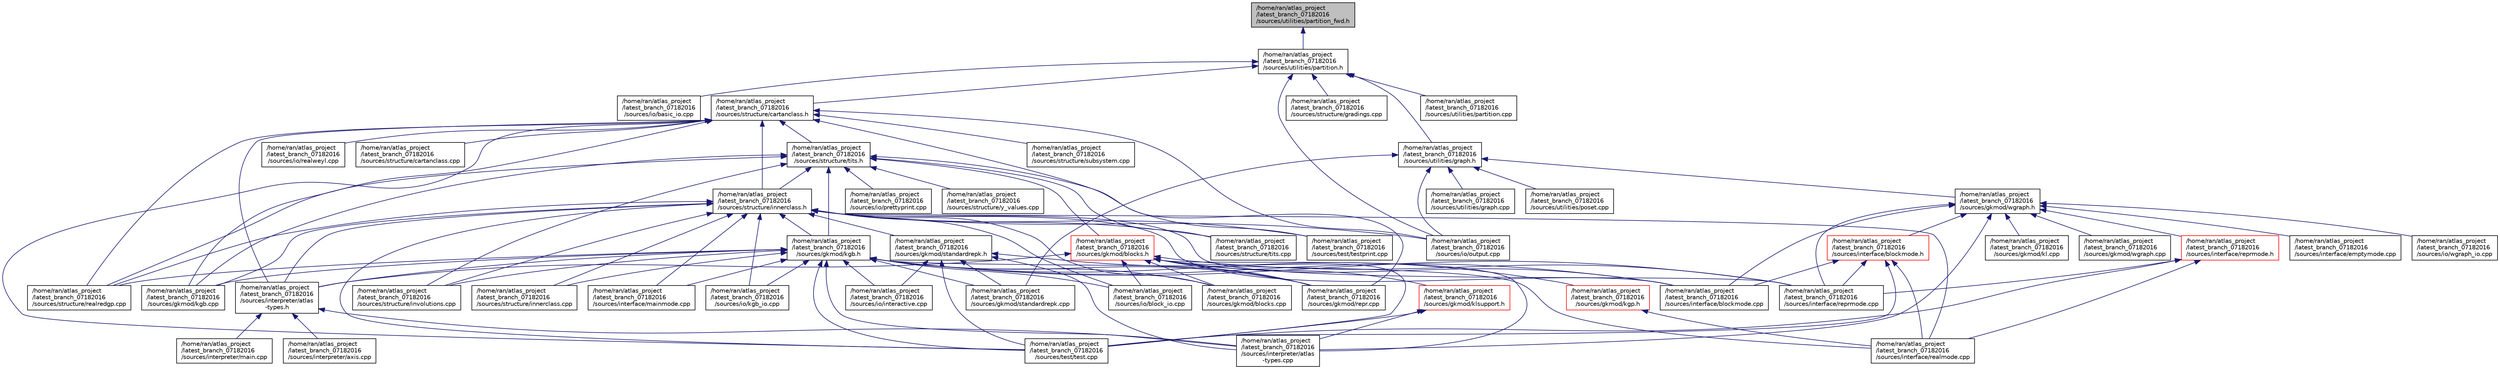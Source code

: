 digraph "/home/ran/atlas_project/latest_branch_07182016/sources/utilities/partition_fwd.h"
{
  edge [fontname="Helvetica",fontsize="10",labelfontname="Helvetica",labelfontsize="10"];
  node [fontname="Helvetica",fontsize="10",shape=record];
  Node1 [label="/home/ran/atlas_project\l/latest_branch_07182016\l/sources/utilities/partition_fwd.h",height=0.2,width=0.4,color="black", fillcolor="grey75", style="filled", fontcolor="black"];
  Node1 -> Node2 [dir="back",color="midnightblue",fontsize="10",style="solid",fontname="Helvetica"];
  Node2 [label="/home/ran/atlas_project\l/latest_branch_07182016\l/sources/utilities/partition.h",height=0.2,width=0.4,color="black", fillcolor="white", style="filled",URL="$partition_8h.html"];
  Node2 -> Node3 [dir="back",color="midnightblue",fontsize="10",style="solid",fontname="Helvetica"];
  Node3 [label="/home/ran/atlas_project\l/latest_branch_07182016\l/sources/io/basic_io.cpp",height=0.2,width=0.4,color="black", fillcolor="white", style="filled",URL="$basic__io_8cpp.html"];
  Node2 -> Node4 [dir="back",color="midnightblue",fontsize="10",style="solid",fontname="Helvetica"];
  Node4 [label="/home/ran/atlas_project\l/latest_branch_07182016\l/sources/io/output.cpp",height=0.2,width=0.4,color="black", fillcolor="white", style="filled",URL="$output_8cpp.html"];
  Node2 -> Node5 [dir="back",color="midnightblue",fontsize="10",style="solid",fontname="Helvetica"];
  Node5 [label="/home/ran/atlas_project\l/latest_branch_07182016\l/sources/structure/cartanclass.h",height=0.2,width=0.4,color="black", fillcolor="white", style="filled",URL="$cartanclass_8h.html"];
  Node5 -> Node6 [dir="back",color="midnightblue",fontsize="10",style="solid",fontname="Helvetica"];
  Node6 [label="/home/ran/atlas_project\l/latest_branch_07182016\l/sources/gkmod/kgb.cpp",height=0.2,width=0.4,color="black", fillcolor="white", style="filled",URL="$kgb_8cpp.html",tooltip="Implementation of the class KGB representing orbits of K on G/B. "];
  Node5 -> Node7 [dir="back",color="midnightblue",fontsize="10",style="solid",fontname="Helvetica"];
  Node7 [label="/home/ran/atlas_project\l/latest_branch_07182016\l/sources/interpreter/atlas\l-types.h",height=0.2,width=0.4,color="black", fillcolor="white", style="filled",URL="$atlas-types_8h.html"];
  Node7 -> Node8 [dir="back",color="midnightblue",fontsize="10",style="solid",fontname="Helvetica"];
  Node8 [label="/home/ran/atlas_project\l/latest_branch_07182016\l/sources/interpreter/atlas\l-types.cpp",height=0.2,width=0.4,color="black", fillcolor="white", style="filled",URL="$atlas-types_8cpp.html"];
  Node7 -> Node9 [dir="back",color="midnightblue",fontsize="10",style="solid",fontname="Helvetica"];
  Node9 [label="/home/ran/atlas_project\l/latest_branch_07182016\l/sources/interpreter/axis.cpp",height=0.2,width=0.4,color="black", fillcolor="white", style="filled",URL="$axis_8cpp.html"];
  Node7 -> Node10 [dir="back",color="midnightblue",fontsize="10",style="solid",fontname="Helvetica"];
  Node10 [label="/home/ran/atlas_project\l/latest_branch_07182016\l/sources/interpreter/main.cpp",height=0.2,width=0.4,color="black", fillcolor="white", style="filled",URL="$interpreter_2main_8cpp.html"];
  Node5 -> Node4 [dir="back",color="midnightblue",fontsize="10",style="solid",fontname="Helvetica"];
  Node5 -> Node11 [dir="back",color="midnightblue",fontsize="10",style="solid",fontname="Helvetica"];
  Node11 [label="/home/ran/atlas_project\l/latest_branch_07182016\l/sources/io/realweyl.cpp",height=0.2,width=0.4,color="black", fillcolor="white", style="filled",URL="$realweyl_8cpp.html"];
  Node5 -> Node12 [dir="back",color="midnightblue",fontsize="10",style="solid",fontname="Helvetica"];
  Node12 [label="/home/ran/atlas_project\l/latest_branch_07182016\l/sources/structure/cartanclass.cpp",height=0.2,width=0.4,color="black", fillcolor="white", style="filled",URL="$cartanclass_8cpp.html"];
  Node5 -> Node13 [dir="back",color="midnightblue",fontsize="10",style="solid",fontname="Helvetica"];
  Node13 [label="/home/ran/atlas_project\l/latest_branch_07182016\l/sources/structure/innerclass.h",height=0.2,width=0.4,color="black", fillcolor="white", style="filled",URL="$innerclass_8h.html"];
  Node13 -> Node14 [dir="back",color="midnightblue",fontsize="10",style="solid",fontname="Helvetica"];
  Node14 [label="/home/ran/atlas_project\l/latest_branch_07182016\l/sources/gkmod/blocks.cpp",height=0.2,width=0.4,color="black", fillcolor="white", style="filled",URL="$blocks_8cpp.html"];
  Node13 -> Node15 [dir="back",color="midnightblue",fontsize="10",style="solid",fontname="Helvetica"];
  Node15 [label="/home/ran/atlas_project\l/latest_branch_07182016\l/sources/gkmod/kgb.h",height=0.2,width=0.4,color="black", fillcolor="white", style="filled",URL="$kgb_8h.html",tooltip="Class definition and function declarations for the class KGB representing orbits of K on G/B..."];
  Node15 -> Node14 [dir="back",color="midnightblue",fontsize="10",style="solid",fontname="Helvetica"];
  Node15 -> Node6 [dir="back",color="midnightblue",fontsize="10",style="solid",fontname="Helvetica"];
  Node15 -> Node16 [dir="back",color="midnightblue",fontsize="10",style="solid",fontname="Helvetica"];
  Node16 [label="/home/ran/atlas_project\l/latest_branch_07182016\l/sources/gkmod/kgp.h",height=0.2,width=0.4,color="red", fillcolor="white", style="filled",URL="$kgp_8h.html"];
  Node16 -> Node17 [dir="back",color="midnightblue",fontsize="10",style="solid",fontname="Helvetica"];
  Node17 [label="/home/ran/atlas_project\l/latest_branch_07182016\l/sources/interface/realmode.cpp",height=0.2,width=0.4,color="black", fillcolor="white", style="filled",URL="$realmode_8cpp.html"];
  Node15 -> Node18 [dir="back",color="midnightblue",fontsize="10",style="solid",fontname="Helvetica"];
  Node18 [label="/home/ran/atlas_project\l/latest_branch_07182016\l/sources/gkmod/repr.cpp",height=0.2,width=0.4,color="black", fillcolor="white", style="filled",URL="$repr_8cpp.html"];
  Node15 -> Node19 [dir="back",color="midnightblue",fontsize="10",style="solid",fontname="Helvetica"];
  Node19 [label="/home/ran/atlas_project\l/latest_branch_07182016\l/sources/gkmod/standardrepk.cpp",height=0.2,width=0.4,color="black", fillcolor="white", style="filled",URL="$standardrepk_8cpp.html",tooltip="Implementation for the classes StandardRepK and KhatContext. "];
  Node15 -> Node20 [dir="back",color="midnightblue",fontsize="10",style="solid",fontname="Helvetica"];
  Node20 [label="/home/ran/atlas_project\l/latest_branch_07182016\l/sources/interface/blockmode.cpp",height=0.2,width=0.4,color="black", fillcolor="white", style="filled",URL="$blockmode_8cpp.html"];
  Node15 -> Node21 [dir="back",color="midnightblue",fontsize="10",style="solid",fontname="Helvetica"];
  Node21 [label="/home/ran/atlas_project\l/latest_branch_07182016\l/sources/interface/mainmode.cpp",height=0.2,width=0.4,color="black", fillcolor="white", style="filled",URL="$mainmode_8cpp.html"];
  Node15 -> Node17 [dir="back",color="midnightblue",fontsize="10",style="solid",fontname="Helvetica"];
  Node15 -> Node22 [dir="back",color="midnightblue",fontsize="10",style="solid",fontname="Helvetica"];
  Node22 [label="/home/ran/atlas_project\l/latest_branch_07182016\l/sources/interface/reprmode.cpp",height=0.2,width=0.4,color="black", fillcolor="white", style="filled",URL="$reprmode_8cpp.html"];
  Node15 -> Node7 [dir="back",color="midnightblue",fontsize="10",style="solid",fontname="Helvetica"];
  Node15 -> Node8 [dir="back",color="midnightblue",fontsize="10",style="solid",fontname="Helvetica"];
  Node15 -> Node23 [dir="back",color="midnightblue",fontsize="10",style="solid",fontname="Helvetica"];
  Node23 [label="/home/ran/atlas_project\l/latest_branch_07182016\l/sources/io/block_io.cpp",height=0.2,width=0.4,color="black", fillcolor="white", style="filled",URL="$block__io_8cpp.html"];
  Node15 -> Node24 [dir="back",color="midnightblue",fontsize="10",style="solid",fontname="Helvetica"];
  Node24 [label="/home/ran/atlas_project\l/latest_branch_07182016\l/sources/io/interactive.cpp",height=0.2,width=0.4,color="black", fillcolor="white", style="filled",URL="$interactive_8cpp.html"];
  Node15 -> Node25 [dir="back",color="midnightblue",fontsize="10",style="solid",fontname="Helvetica"];
  Node25 [label="/home/ran/atlas_project\l/latest_branch_07182016\l/sources/io/kgb_io.cpp",height=0.2,width=0.4,color="black", fillcolor="white", style="filled",URL="$kgb__io_8cpp.html"];
  Node15 -> Node26 [dir="back",color="midnightblue",fontsize="10",style="solid",fontname="Helvetica"];
  Node26 [label="/home/ran/atlas_project\l/latest_branch_07182016\l/sources/structure/innerclass.cpp",height=0.2,width=0.4,color="black", fillcolor="white", style="filled",URL="$innerclass_8cpp.html"];
  Node15 -> Node27 [dir="back",color="midnightblue",fontsize="10",style="solid",fontname="Helvetica"];
  Node27 [label="/home/ran/atlas_project\l/latest_branch_07182016\l/sources/structure/involutions.cpp",height=0.2,width=0.4,color="black", fillcolor="white", style="filled",URL="$involutions_8cpp.html"];
  Node15 -> Node28 [dir="back",color="midnightblue",fontsize="10",style="solid",fontname="Helvetica"];
  Node28 [label="/home/ran/atlas_project\l/latest_branch_07182016\l/sources/structure/realredgp.cpp",height=0.2,width=0.4,color="black", fillcolor="white", style="filled",URL="$realredgp_8cpp.html"];
  Node15 -> Node29 [dir="back",color="midnightblue",fontsize="10",style="solid",fontname="Helvetica"];
  Node29 [label="/home/ran/atlas_project\l/latest_branch_07182016\l/sources/test/test.cpp",height=0.2,width=0.4,color="black", fillcolor="white", style="filled",URL="$test_8cpp.html"];
  Node13 -> Node6 [dir="back",color="midnightblue",fontsize="10",style="solid",fontname="Helvetica"];
  Node13 -> Node30 [dir="back",color="midnightblue",fontsize="10",style="solid",fontname="Helvetica"];
  Node30 [label="/home/ran/atlas_project\l/latest_branch_07182016\l/sources/gkmod/standardrepk.h",height=0.2,width=0.4,color="black", fillcolor="white", style="filled",URL="$standardrepk_8h.html",tooltip="Class definition and function declarations for the classes StandardRepK and KhatContext. "];
  Node30 -> Node18 [dir="back",color="midnightblue",fontsize="10",style="solid",fontname="Helvetica"];
  Node30 -> Node19 [dir="back",color="midnightblue",fontsize="10",style="solid",fontname="Helvetica"];
  Node30 -> Node8 [dir="back",color="midnightblue",fontsize="10",style="solid",fontname="Helvetica"];
  Node30 -> Node24 [dir="back",color="midnightblue",fontsize="10",style="solid",fontname="Helvetica"];
  Node30 -> Node29 [dir="back",color="midnightblue",fontsize="10",style="solid",fontname="Helvetica"];
  Node13 -> Node20 [dir="back",color="midnightblue",fontsize="10",style="solid",fontname="Helvetica"];
  Node13 -> Node21 [dir="back",color="midnightblue",fontsize="10",style="solid",fontname="Helvetica"];
  Node13 -> Node17 [dir="back",color="midnightblue",fontsize="10",style="solid",fontname="Helvetica"];
  Node13 -> Node22 [dir="back",color="midnightblue",fontsize="10",style="solid",fontname="Helvetica"];
  Node13 -> Node7 [dir="back",color="midnightblue",fontsize="10",style="solid",fontname="Helvetica"];
  Node13 -> Node23 [dir="back",color="midnightblue",fontsize="10",style="solid",fontname="Helvetica"];
  Node13 -> Node25 [dir="back",color="midnightblue",fontsize="10",style="solid",fontname="Helvetica"];
  Node13 -> Node4 [dir="back",color="midnightblue",fontsize="10",style="solid",fontname="Helvetica"];
  Node13 -> Node26 [dir="back",color="midnightblue",fontsize="10",style="solid",fontname="Helvetica"];
  Node13 -> Node27 [dir="back",color="midnightblue",fontsize="10",style="solid",fontname="Helvetica"];
  Node13 -> Node28 [dir="back",color="midnightblue",fontsize="10",style="solid",fontname="Helvetica"];
  Node13 -> Node31 [dir="back",color="midnightblue",fontsize="10",style="solid",fontname="Helvetica"];
  Node31 [label="/home/ran/atlas_project\l/latest_branch_07182016\l/sources/structure/tits.cpp",height=0.2,width=0.4,color="black", fillcolor="white", style="filled",URL="$tits_8cpp.html"];
  Node13 -> Node29 [dir="back",color="midnightblue",fontsize="10",style="solid",fontname="Helvetica"];
  Node13 -> Node32 [dir="back",color="midnightblue",fontsize="10",style="solid",fontname="Helvetica"];
  Node32 [label="/home/ran/atlas_project\l/latest_branch_07182016\l/sources/test/testprint.cpp",height=0.2,width=0.4,color="black", fillcolor="white", style="filled",URL="$testprint_8cpp.html"];
  Node5 -> Node33 [dir="back",color="midnightblue",fontsize="10",style="solid",fontname="Helvetica"];
  Node33 [label="/home/ran/atlas_project\l/latest_branch_07182016\l/sources/structure/tits.h",height=0.2,width=0.4,color="black", fillcolor="white", style="filled",URL="$tits_8h.html"];
  Node33 -> Node34 [dir="back",color="midnightblue",fontsize="10",style="solid",fontname="Helvetica"];
  Node34 [label="/home/ran/atlas_project\l/latest_branch_07182016\l/sources/gkmod/blocks.h",height=0.2,width=0.4,color="red", fillcolor="white", style="filled",URL="$blocks_8h.html"];
  Node34 -> Node14 [dir="back",color="midnightblue",fontsize="10",style="solid",fontname="Helvetica"];
  Node34 -> Node35 [dir="back",color="midnightblue",fontsize="10",style="solid",fontname="Helvetica"];
  Node35 [label="/home/ran/atlas_project\l/latest_branch_07182016\l/sources/gkmod/klsupport.h",height=0.2,width=0.4,color="red", fillcolor="white", style="filled",URL="$klsupport_8h.html",tooltip="Class definition and function declarations for KLSupport. "];
  Node35 -> Node8 [dir="back",color="midnightblue",fontsize="10",style="solid",fontname="Helvetica"];
  Node35 -> Node29 [dir="back",color="midnightblue",fontsize="10",style="solid",fontname="Helvetica"];
  Node34 -> Node18 [dir="back",color="midnightblue",fontsize="10",style="solid",fontname="Helvetica"];
  Node34 -> Node20 [dir="back",color="midnightblue",fontsize="10",style="solid",fontname="Helvetica"];
  Node34 -> Node22 [dir="back",color="midnightblue",fontsize="10",style="solid",fontname="Helvetica"];
  Node34 -> Node7 [dir="back",color="midnightblue",fontsize="10",style="solid",fontname="Helvetica"];
  Node34 -> Node8 [dir="back",color="midnightblue",fontsize="10",style="solid",fontname="Helvetica"];
  Node34 -> Node23 [dir="back",color="midnightblue",fontsize="10",style="solid",fontname="Helvetica"];
  Node34 -> Node29 [dir="back",color="midnightblue",fontsize="10",style="solid",fontname="Helvetica"];
  Node33 -> Node15 [dir="back",color="midnightblue",fontsize="10",style="solid",fontname="Helvetica"];
  Node33 -> Node6 [dir="back",color="midnightblue",fontsize="10",style="solid",fontname="Helvetica"];
  Node33 -> Node18 [dir="back",color="midnightblue",fontsize="10",style="solid",fontname="Helvetica"];
  Node33 -> Node36 [dir="back",color="midnightblue",fontsize="10",style="solid",fontname="Helvetica"];
  Node36 [label="/home/ran/atlas_project\l/latest_branch_07182016\l/sources/io/prettyprint.cpp",height=0.2,width=0.4,color="black", fillcolor="white", style="filled",URL="$prettyprint_8cpp.html"];
  Node33 -> Node13 [dir="back",color="midnightblue",fontsize="10",style="solid",fontname="Helvetica"];
  Node33 -> Node27 [dir="back",color="midnightblue",fontsize="10",style="solid",fontname="Helvetica"];
  Node33 -> Node28 [dir="back",color="midnightblue",fontsize="10",style="solid",fontname="Helvetica"];
  Node33 -> Node31 [dir="back",color="midnightblue",fontsize="10",style="solid",fontname="Helvetica"];
  Node33 -> Node37 [dir="back",color="midnightblue",fontsize="10",style="solid",fontname="Helvetica"];
  Node37 [label="/home/ran/atlas_project\l/latest_branch_07182016\l/sources/structure/y_values.cpp",height=0.2,width=0.4,color="black", fillcolor="white", style="filled",URL="$y__values_8cpp.html"];
  Node5 -> Node28 [dir="back",color="midnightblue",fontsize="10",style="solid",fontname="Helvetica"];
  Node5 -> Node38 [dir="back",color="midnightblue",fontsize="10",style="solid",fontname="Helvetica"];
  Node38 [label="/home/ran/atlas_project\l/latest_branch_07182016\l/sources/structure/subsystem.cpp",height=0.2,width=0.4,color="black", fillcolor="white", style="filled",URL="$subsystem_8cpp.html"];
  Node5 -> Node29 [dir="back",color="midnightblue",fontsize="10",style="solid",fontname="Helvetica"];
  Node5 -> Node32 [dir="back",color="midnightblue",fontsize="10",style="solid",fontname="Helvetica"];
  Node2 -> Node39 [dir="back",color="midnightblue",fontsize="10",style="solid",fontname="Helvetica"];
  Node39 [label="/home/ran/atlas_project\l/latest_branch_07182016\l/sources/structure/gradings.cpp",height=0.2,width=0.4,color="black", fillcolor="white", style="filled",URL="$gradings_8cpp.html"];
  Node2 -> Node40 [dir="back",color="midnightblue",fontsize="10",style="solid",fontname="Helvetica"];
  Node40 [label="/home/ran/atlas_project\l/latest_branch_07182016\l/sources/utilities/graph.h",height=0.2,width=0.4,color="black", fillcolor="white", style="filled",URL="$graph_8h.html"];
  Node40 -> Node41 [dir="back",color="midnightblue",fontsize="10",style="solid",fontname="Helvetica"];
  Node41 [label="/home/ran/atlas_project\l/latest_branch_07182016\l/sources/gkmod/wgraph.h",height=0.2,width=0.4,color="black", fillcolor="white", style="filled",URL="$wgraph_8h.html"];
  Node41 -> Node42 [dir="back",color="midnightblue",fontsize="10",style="solid",fontname="Helvetica"];
  Node42 [label="/home/ran/atlas_project\l/latest_branch_07182016\l/sources/gkmod/kl.cpp",height=0.2,width=0.4,color="black", fillcolor="white", style="filled",URL="$kl_8cpp.html",tooltip="Implementation of the class KLContext. "];
  Node41 -> Node43 [dir="back",color="midnightblue",fontsize="10",style="solid",fontname="Helvetica"];
  Node43 [label="/home/ran/atlas_project\l/latest_branch_07182016\l/sources/gkmod/wgraph.cpp",height=0.2,width=0.4,color="black", fillcolor="white", style="filled",URL="$wgraph_8cpp.html"];
  Node41 -> Node44 [dir="back",color="midnightblue",fontsize="10",style="solid",fontname="Helvetica"];
  Node44 [label="/home/ran/atlas_project\l/latest_branch_07182016\l/sources/interface/blockmode.h",height=0.2,width=0.4,color="red", fillcolor="white", style="filled",URL="$blockmode_8h.html"];
  Node44 -> Node20 [dir="back",color="midnightblue",fontsize="10",style="solid",fontname="Helvetica"];
  Node44 -> Node17 [dir="back",color="midnightblue",fontsize="10",style="solid",fontname="Helvetica"];
  Node44 -> Node22 [dir="back",color="midnightblue",fontsize="10",style="solid",fontname="Helvetica"];
  Node44 -> Node29 [dir="back",color="midnightblue",fontsize="10",style="solid",fontname="Helvetica"];
  Node41 -> Node20 [dir="back",color="midnightblue",fontsize="10",style="solid",fontname="Helvetica"];
  Node41 -> Node45 [dir="back",color="midnightblue",fontsize="10",style="solid",fontname="Helvetica"];
  Node45 [label="/home/ran/atlas_project\l/latest_branch_07182016\l/sources/interface/reprmode.h",height=0.2,width=0.4,color="red", fillcolor="white", style="filled",URL="$reprmode_8h.html"];
  Node45 -> Node17 [dir="back",color="midnightblue",fontsize="10",style="solid",fontname="Helvetica"];
  Node45 -> Node22 [dir="back",color="midnightblue",fontsize="10",style="solid",fontname="Helvetica"];
  Node45 -> Node29 [dir="back",color="midnightblue",fontsize="10",style="solid",fontname="Helvetica"];
  Node41 -> Node46 [dir="back",color="midnightblue",fontsize="10",style="solid",fontname="Helvetica"];
  Node46 [label="/home/ran/atlas_project\l/latest_branch_07182016\l/sources/interface/emptymode.cpp",height=0.2,width=0.4,color="black", fillcolor="white", style="filled",URL="$emptymode_8cpp.html"];
  Node41 -> Node22 [dir="back",color="midnightblue",fontsize="10",style="solid",fontname="Helvetica"];
  Node41 -> Node8 [dir="back",color="midnightblue",fontsize="10",style="solid",fontname="Helvetica"];
  Node41 -> Node47 [dir="back",color="midnightblue",fontsize="10",style="solid",fontname="Helvetica"];
  Node47 [label="/home/ran/atlas_project\l/latest_branch_07182016\l/sources/io/wgraph_io.cpp",height=0.2,width=0.4,color="black", fillcolor="white", style="filled",URL="$wgraph__io_8cpp.html"];
  Node40 -> Node19 [dir="back",color="midnightblue",fontsize="10",style="solid",fontname="Helvetica"];
  Node40 -> Node4 [dir="back",color="midnightblue",fontsize="10",style="solid",fontname="Helvetica"];
  Node40 -> Node48 [dir="back",color="midnightblue",fontsize="10",style="solid",fontname="Helvetica"];
  Node48 [label="/home/ran/atlas_project\l/latest_branch_07182016\l/sources/utilities/graph.cpp",height=0.2,width=0.4,color="black", fillcolor="white", style="filled",URL="$graph_8cpp.html"];
  Node40 -> Node49 [dir="back",color="midnightblue",fontsize="10",style="solid",fontname="Helvetica"];
  Node49 [label="/home/ran/atlas_project\l/latest_branch_07182016\l/sources/utilities/poset.cpp",height=0.2,width=0.4,color="black", fillcolor="white", style="filled",URL="$poset_8cpp.html"];
  Node2 -> Node50 [dir="back",color="midnightblue",fontsize="10",style="solid",fontname="Helvetica"];
  Node50 [label="/home/ran/atlas_project\l/latest_branch_07182016\l/sources/utilities/partition.cpp",height=0.2,width=0.4,color="black", fillcolor="white", style="filled",URL="$partition_8cpp.html",tooltip="Implementation of Partition. "];
}
